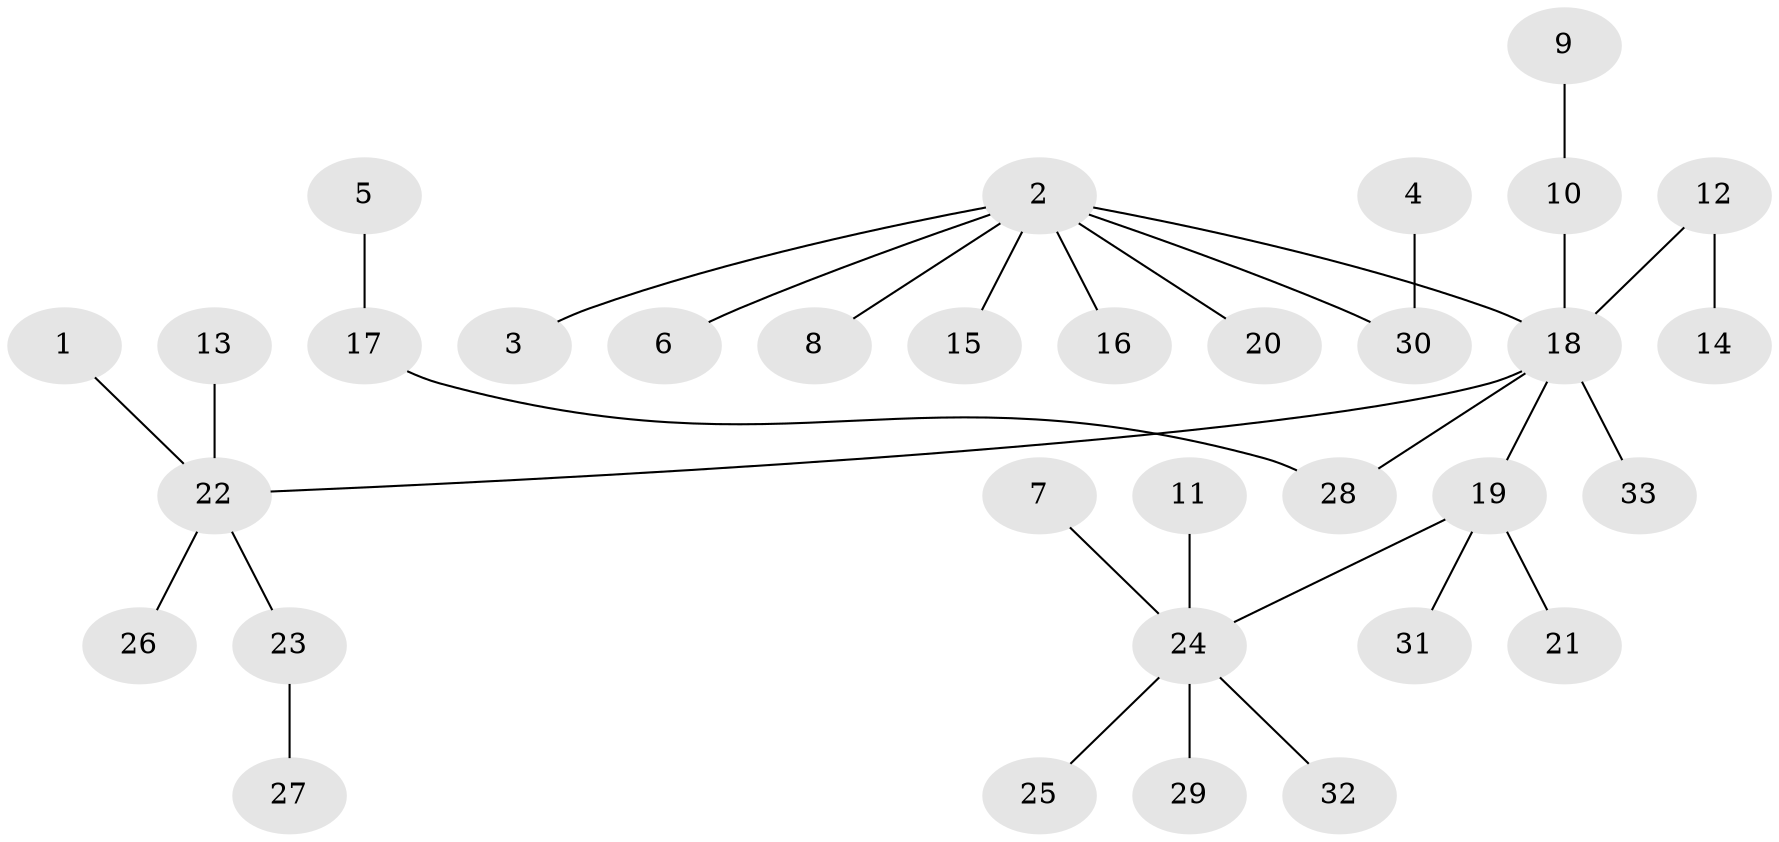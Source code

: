 // original degree distribution, {7: 0.015384615384615385, 3: 0.16923076923076924, 6: 0.015384615384615385, 4: 0.06153846153846154, 5: 0.03076923076923077, 1: 0.5538461538461539, 2: 0.15384615384615385}
// Generated by graph-tools (version 1.1) at 2025/26/03/09/25 03:26:32]
// undirected, 33 vertices, 32 edges
graph export_dot {
graph [start="1"]
  node [color=gray90,style=filled];
  1;
  2;
  3;
  4;
  5;
  6;
  7;
  8;
  9;
  10;
  11;
  12;
  13;
  14;
  15;
  16;
  17;
  18;
  19;
  20;
  21;
  22;
  23;
  24;
  25;
  26;
  27;
  28;
  29;
  30;
  31;
  32;
  33;
  1 -- 22 [weight=1.0];
  2 -- 3 [weight=1.0];
  2 -- 6 [weight=1.0];
  2 -- 8 [weight=1.0];
  2 -- 15 [weight=1.0];
  2 -- 16 [weight=1.0];
  2 -- 18 [weight=1.0];
  2 -- 20 [weight=1.0];
  2 -- 30 [weight=1.0];
  4 -- 30 [weight=1.0];
  5 -- 17 [weight=1.0];
  7 -- 24 [weight=1.0];
  9 -- 10 [weight=1.0];
  10 -- 18 [weight=1.0];
  11 -- 24 [weight=1.0];
  12 -- 14 [weight=1.0];
  12 -- 18 [weight=1.0];
  13 -- 22 [weight=1.0];
  17 -- 28 [weight=1.0];
  18 -- 19 [weight=1.0];
  18 -- 22 [weight=1.0];
  18 -- 28 [weight=1.0];
  18 -- 33 [weight=1.0];
  19 -- 21 [weight=1.0];
  19 -- 24 [weight=1.0];
  19 -- 31 [weight=1.0];
  22 -- 23 [weight=1.0];
  22 -- 26 [weight=1.0];
  23 -- 27 [weight=1.0];
  24 -- 25 [weight=1.0];
  24 -- 29 [weight=1.0];
  24 -- 32 [weight=1.0];
}

